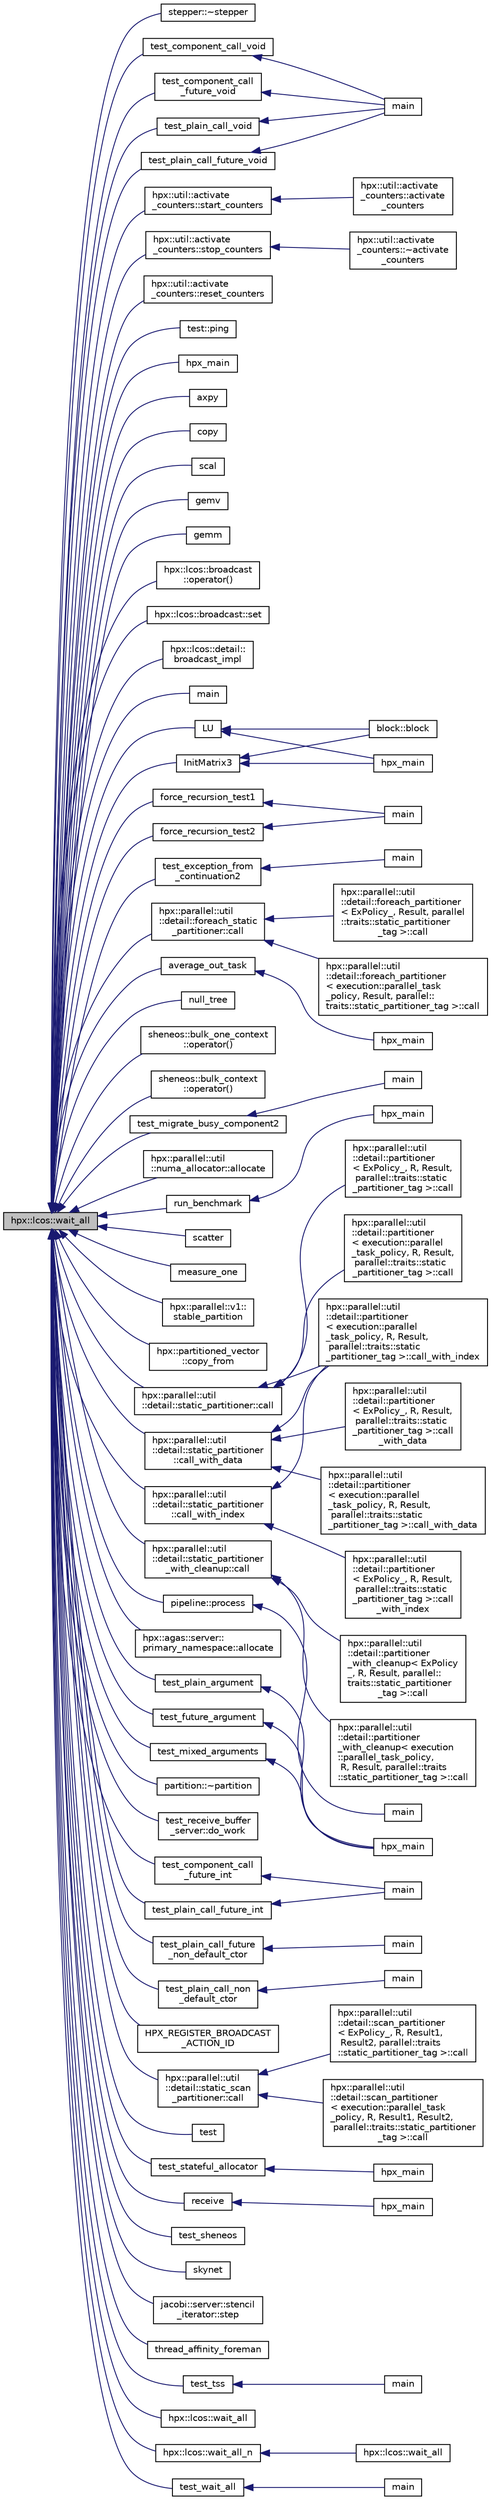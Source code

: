 digraph "hpx::lcos::wait_all"
{
  edge [fontname="Helvetica",fontsize="10",labelfontname="Helvetica",labelfontsize="10"];
  node [fontname="Helvetica",fontsize="10",shape=record];
  rankdir="LR";
  Node1284 [label="hpx::lcos::wait_all",height=0.2,width=0.4,color="black", fillcolor="grey75", style="filled", fontcolor="black"];
  Node1284 -> Node1285 [dir="back",color="midnightblue",fontsize="10",style="solid",fontname="Helvetica"];
  Node1285 [label="stepper::~stepper",height=0.2,width=0.4,color="black", fillcolor="white", style="filled",URL="$d0/da6/structstepper.html#add73bef54a4602b7a9c84c4fedcde6d0"];
  Node1284 -> Node1286 [dir="back",color="midnightblue",fontsize="10",style="solid",fontname="Helvetica"];
  Node1286 [label="test_component_call_void",height=0.2,width=0.4,color="black", fillcolor="white", style="filled",URL="$db/d8a/action__invoke__no__more__than_8cpp.html#a8695dd68d60807d9481912f0a339df9a"];
  Node1286 -> Node1287 [dir="back",color="midnightblue",fontsize="10",style="solid",fontname="Helvetica"];
  Node1287 [label="main",height=0.2,width=0.4,color="black", fillcolor="white", style="filled",URL="$db/d8a/action__invoke__no__more__than_8cpp.html#ae66f6b31b5ad750f1fe042a706a4e3d4"];
  Node1284 -> Node1288 [dir="back",color="midnightblue",fontsize="10",style="solid",fontname="Helvetica"];
  Node1288 [label="test_component_call\l_future_void",height=0.2,width=0.4,color="black", fillcolor="white", style="filled",URL="$db/d8a/action__invoke__no__more__than_8cpp.html#a8e47983491fa2849a974d34ac5706778"];
  Node1288 -> Node1287 [dir="back",color="midnightblue",fontsize="10",style="solid",fontname="Helvetica"];
  Node1284 -> Node1289 [dir="back",color="midnightblue",fontsize="10",style="solid",fontname="Helvetica"];
  Node1289 [label="test_plain_call_void",height=0.2,width=0.4,color="black", fillcolor="white", style="filled",URL="$db/d8a/action__invoke__no__more__than_8cpp.html#a37b23a0e3623a3ca1f15a9790e236e2e"];
  Node1289 -> Node1287 [dir="back",color="midnightblue",fontsize="10",style="solid",fontname="Helvetica"];
  Node1284 -> Node1290 [dir="back",color="midnightblue",fontsize="10",style="solid",fontname="Helvetica"];
  Node1290 [label="test_plain_call_future_void",height=0.2,width=0.4,color="black", fillcolor="white", style="filled",URL="$db/d8a/action__invoke__no__more__than_8cpp.html#aecdeffea0581957a3f9f6b5fa99fc8f9"];
  Node1290 -> Node1287 [dir="back",color="midnightblue",fontsize="10",style="solid",fontname="Helvetica"];
  Node1284 -> Node1291 [dir="back",color="midnightblue",fontsize="10",style="solid",fontname="Helvetica"];
  Node1291 [label="hpx::util::activate\l_counters::start_counters",height=0.2,width=0.4,color="black", fillcolor="white", style="filled",URL="$d9/d0b/classhpx_1_1util_1_1activate__counters.html#af2193bbb81054707baea1f8f19d63ddf"];
  Node1291 -> Node1292 [dir="back",color="midnightblue",fontsize="10",style="solid",fontname="Helvetica"];
  Node1292 [label="hpx::util::activate\l_counters::activate\l_counters",height=0.2,width=0.4,color="black", fillcolor="white", style="filled",URL="$d9/d0b/classhpx_1_1util_1_1activate__counters.html#a58030114fe706c120ec4d6d793da25d7"];
  Node1284 -> Node1293 [dir="back",color="midnightblue",fontsize="10",style="solid",fontname="Helvetica"];
  Node1293 [label="hpx::util::activate\l_counters::stop_counters",height=0.2,width=0.4,color="black", fillcolor="white", style="filled",URL="$d9/d0b/classhpx_1_1util_1_1activate__counters.html#a61f1598c47b0625dd12c570170251f50"];
  Node1293 -> Node1294 [dir="back",color="midnightblue",fontsize="10",style="solid",fontname="Helvetica"];
  Node1294 [label="hpx::util::activate\l_counters::~activate\l_counters",height=0.2,width=0.4,color="black", fillcolor="white", style="filled",URL="$d9/d0b/classhpx_1_1util_1_1activate__counters.html#a79ce3994837ff93bc2e5832f5490e3e8"];
  Node1284 -> Node1295 [dir="back",color="midnightblue",fontsize="10",style="solid",fontname="Helvetica"];
  Node1295 [label="hpx::util::activate\l_counters::reset_counters",height=0.2,width=0.4,color="black", fillcolor="white", style="filled",URL="$d9/d0b/classhpx_1_1util_1_1activate__counters.html#a690fe1346b07619581fc541fa99b3493"];
  Node1284 -> Node1296 [dir="back",color="midnightblue",fontsize="10",style="solid",fontname="Helvetica"];
  Node1296 [label="test::ping",height=0.2,width=0.4,color="black", fillcolor="white", style="filled",URL="$d8/d89/structtest.html#ae5847182de32466f311f13f0dec7cd8e"];
  Node1284 -> Node1297 [dir="back",color="midnightblue",fontsize="10",style="solid",fontname="Helvetica"];
  Node1297 [label="hpx_main",height=0.2,width=0.4,color="black", fillcolor="white", style="filled",URL="$dc/dc0/after__588_8cpp.html#a4ca51ec94fa82421fc621b58eef7b01c"];
  Node1284 -> Node1298 [dir="back",color="midnightblue",fontsize="10",style="solid",fontname="Helvetica"];
  Node1298 [label="axpy",height=0.2,width=0.4,color="black", fillcolor="white", style="filled",URL="$da/d92/algorithms_8hh.html#ab0c8b82627a5bfe9389dfde3cddd0473"];
  Node1284 -> Node1299 [dir="back",color="midnightblue",fontsize="10",style="solid",fontname="Helvetica"];
  Node1299 [label="copy",height=0.2,width=0.4,color="black", fillcolor="white", style="filled",URL="$da/d92/algorithms_8hh.html#acf000d4c040a6beb40a0f2215e3098d3"];
  Node1284 -> Node1300 [dir="back",color="midnightblue",fontsize="10",style="solid",fontname="Helvetica"];
  Node1300 [label="scal",height=0.2,width=0.4,color="black", fillcolor="white", style="filled",URL="$da/d92/algorithms_8hh.html#a5ddede4d7d4fbe026287e5afbc15092a"];
  Node1284 -> Node1301 [dir="back",color="midnightblue",fontsize="10",style="solid",fontname="Helvetica"];
  Node1301 [label="gemv",height=0.2,width=0.4,color="black", fillcolor="white", style="filled",URL="$da/d92/algorithms_8hh.html#ac38de6d057aae7d754cffa82994b6b7b"];
  Node1284 -> Node1302 [dir="back",color="midnightblue",fontsize="10",style="solid",fontname="Helvetica"];
  Node1302 [label="gemm",height=0.2,width=0.4,color="black", fillcolor="white", style="filled",URL="$da/d92/algorithms_8hh.html#aa0e032a3d9de48fadd8dd171dce167f6"];
  Node1284 -> Node1303 [dir="back",color="midnightblue",fontsize="10",style="solid",fontname="Helvetica"];
  Node1303 [label="hpx::lcos::broadcast\l::operator()",height=0.2,width=0.4,color="black", fillcolor="white", style="filled",URL="$d0/d0d/structhpx_1_1lcos_1_1broadcast.html#a41563e4cae2cf4333311462bd0e4cfe3"];
  Node1284 -> Node1304 [dir="back",color="midnightblue",fontsize="10",style="solid",fontname="Helvetica"];
  Node1304 [label="hpx::lcos::broadcast::set",height=0.2,width=0.4,color="black", fillcolor="white", style="filled",URL="$d0/d0d/structhpx_1_1lcos_1_1broadcast.html#abbf0ec757ca5e9a8236a5557963666f6"];
  Node1284 -> Node1305 [dir="back",color="midnightblue",fontsize="10",style="solid",fontname="Helvetica"];
  Node1305 [label="hpx::lcos::detail::\lbroadcast_impl",height=0.2,width=0.4,color="black", fillcolor="white", style="filled",URL="$d4/d6c/namespacehpx_1_1lcos_1_1detail.html#a6575c2189b82a495a00b099f7c150172"];
  Node1284 -> Node1306 [dir="back",color="midnightblue",fontsize="10",style="solid",fontname="Helvetica"];
  Node1306 [label="main",height=0.2,width=0.4,color="black", fillcolor="white", style="filled",URL="$d8/d2c/coarray_8cpp.html#ae66f6b31b5ad750f1fe042a706a4e3d4"];
  Node1284 -> Node1307 [dir="back",color="midnightblue",fontsize="10",style="solid",fontname="Helvetica"];
  Node1307 [label="LU",height=0.2,width=0.4,color="black", fillcolor="white", style="filled",URL="$d6/da1/dataflow__791_8cpp.html#a6bf1b70c4cf8b5ea34290c2eabb4d7f5"];
  Node1307 -> Node1308 [dir="back",color="midnightblue",fontsize="10",style="solid",fontname="Helvetica"];
  Node1308 [label="block::block",height=0.2,width=0.4,color="black", fillcolor="white", style="filled",URL="$d1/d7f/structblock.html#a9b390283efee92f54e6eed6c281155ad"];
  Node1307 -> Node1309 [dir="back",color="midnightblue",fontsize="10",style="solid",fontname="Helvetica"];
  Node1309 [label="hpx_main",height=0.2,width=0.4,color="black", fillcolor="white", style="filled",URL="$d6/da1/dataflow__791_8cpp.html#ab1825231fb9efbfb464404767c072654"];
  Node1284 -> Node1310 [dir="back",color="midnightblue",fontsize="10",style="solid",fontname="Helvetica"];
  Node1310 [label="InitMatrix3",height=0.2,width=0.4,color="black", fillcolor="white", style="filled",URL="$d6/da1/dataflow__791_8cpp.html#a15fb12abb64f6f59ff120787c4c1a84a"];
  Node1310 -> Node1308 [dir="back",color="midnightblue",fontsize="10",style="solid",fontname="Helvetica"];
  Node1310 -> Node1309 [dir="back",color="midnightblue",fontsize="10",style="solid",fontname="Helvetica"];
  Node1284 -> Node1311 [dir="back",color="midnightblue",fontsize="10",style="solid",fontname="Helvetica"];
  Node1311 [label="force_recursion_test1",height=0.2,width=0.4,color="black", fillcolor="white", style="filled",URL="$d0/d1f/dataflow__recursion__1613_8cpp.html#a8399a40f998e5bbdb789bbc54a1527c9"];
  Node1311 -> Node1312 [dir="back",color="midnightblue",fontsize="10",style="solid",fontname="Helvetica"];
  Node1312 [label="main",height=0.2,width=0.4,color="black", fillcolor="white", style="filled",URL="$d0/d1f/dataflow__recursion__1613_8cpp.html#ae66f6b31b5ad750f1fe042a706a4e3d4"];
  Node1284 -> Node1313 [dir="back",color="midnightblue",fontsize="10",style="solid",fontname="Helvetica"];
  Node1313 [label="force_recursion_test2",height=0.2,width=0.4,color="black", fillcolor="white", style="filled",URL="$d0/d1f/dataflow__recursion__1613_8cpp.html#a174f0e8588ee57b38963810ebaa9f2b4"];
  Node1313 -> Node1312 [dir="back",color="midnightblue",fontsize="10",style="solid",fontname="Helvetica"];
  Node1284 -> Node1314 [dir="back",color="midnightblue",fontsize="10",style="solid",fontname="Helvetica"];
  Node1314 [label="test_exception_from\l_continuation2",height=0.2,width=0.4,color="black", fillcolor="white", style="filled",URL="$db/d28/exception__from__continuation__1613_8cpp.html#a098ea6a603da58450d5dde680762f0a7"];
  Node1314 -> Node1315 [dir="back",color="midnightblue",fontsize="10",style="solid",fontname="Helvetica"];
  Node1315 [label="main",height=0.2,width=0.4,color="black", fillcolor="white", style="filled",URL="$db/d28/exception__from__continuation__1613_8cpp.html#ae66f6b31b5ad750f1fe042a706a4e3d4"];
  Node1284 -> Node1316 [dir="back",color="midnightblue",fontsize="10",style="solid",fontname="Helvetica"];
  Node1316 [label="hpx::parallel::util\l::detail::foreach_static\l_partitioner::call",height=0.2,width=0.4,color="black", fillcolor="white", style="filled",URL="$d6/d6a/structhpx_1_1parallel_1_1util_1_1detail_1_1foreach__static__partitioner.html#adacc835452ced27726fb88e340a65546"];
  Node1316 -> Node1317 [dir="back",color="midnightblue",fontsize="10",style="solid",fontname="Helvetica"];
  Node1317 [label="hpx::parallel::util\l::detail::foreach_partitioner\l\< ExPolicy_, Result, parallel\l::traits::static_partitioner\l_tag \>::call",height=0.2,width=0.4,color="black", fillcolor="white", style="filled",URL="$db/d4c/structhpx_1_1parallel_1_1util_1_1detail_1_1foreach__partitioner_3_01_ex_policy___00_01_result_00f0905d86233521b217e190864e1ef9bf.html#aec3e49e5b0760bc3e17e7151fbb130db"];
  Node1316 -> Node1318 [dir="back",color="midnightblue",fontsize="10",style="solid",fontname="Helvetica"];
  Node1318 [label="hpx::parallel::util\l::detail::foreach_partitioner\l\< execution::parallel_task\l_policy, Result, parallel::\ltraits::static_partitioner_tag \>::call",height=0.2,width=0.4,color="black", fillcolor="white", style="filled",URL="$dc/dea/structhpx_1_1parallel_1_1util_1_1detail_1_1foreach__partitioner_3_01execution_1_1parallel__task_15c413fade2c2ea381c529c90fb01b95.html#a8231aec9aa2b550686dfb09068355222"];
  Node1284 -> Node1319 [dir="back",color="midnightblue",fontsize="10",style="solid",fontname="Helvetica"];
  Node1319 [label="average_out_task",height=0.2,width=0.4,color="black", fillcolor="white", style="filled",URL="$d4/d94/foreach__scaling_8cpp.html#a6f6981d918aadc4c7f5d292e3241ded0"];
  Node1319 -> Node1320 [dir="back",color="midnightblue",fontsize="10",style="solid",fontname="Helvetica"];
  Node1320 [label="hpx_main",height=0.2,width=0.4,color="black", fillcolor="white", style="filled",URL="$d4/d94/foreach__scaling_8cpp.html#a4ca51ec94fa82421fc621b58eef7b01c"];
  Node1284 -> Node1321 [dir="back",color="midnightblue",fontsize="10",style="solid",fontname="Helvetica"];
  Node1321 [label="null_tree",height=0.2,width=0.4,color="black", fillcolor="white", style="filled",URL="$d1/ddc/future__hang__on__then__629_8cpp.html#adc3c2fa4c3f1fc0a1239cdbcff0bddfc"];
  Node1284 -> Node1322 [dir="back",color="midnightblue",fontsize="10",style="solid",fontname="Helvetica"];
  Node1322 [label="sheneos::bulk_one_context\l::operator()",height=0.2,width=0.4,color="black", fillcolor="white", style="filled",URL="$de/dfa/structsheneos_1_1bulk__one__context.html#a5b78fd5ef56ba774cc746ade02d47921"];
  Node1284 -> Node1323 [dir="back",color="midnightblue",fontsize="10",style="solid",fontname="Helvetica"];
  Node1323 [label="sheneos::bulk_context\l::operator()",height=0.2,width=0.4,color="black", fillcolor="white", style="filled",URL="$da/d89/structsheneos_1_1bulk__context.html#a23f2cdad49a6d843efd58bf87ccd5c5c"];
  Node1284 -> Node1324 [dir="back",color="midnightblue",fontsize="10",style="solid",fontname="Helvetica"];
  Node1324 [label="test_migrate_busy_component2",height=0.2,width=0.4,color="black", fillcolor="white", style="filled",URL="$dc/d78/migrate__component_8cpp.html#a8ec118d733854b5250bbb4c0f425f829"];
  Node1324 -> Node1325 [dir="back",color="midnightblue",fontsize="10",style="solid",fontname="Helvetica"];
  Node1325 [label="main",height=0.2,width=0.4,color="black", fillcolor="white", style="filled",URL="$dc/d78/migrate__component_8cpp.html#ae66f6b31b5ad750f1fe042a706a4e3d4"];
  Node1284 -> Node1326 [dir="back",color="midnightblue",fontsize="10",style="solid",fontname="Helvetica"];
  Node1326 [label="hpx::parallel::util\l::numa_allocator::allocate",height=0.2,width=0.4,color="black", fillcolor="white", style="filled",URL="$d4/d91/classhpx_1_1parallel_1_1util_1_1numa__allocator.html#a740ebb2648abf6581dd5bd9223c3a08b"];
  Node1284 -> Node1327 [dir="back",color="midnightblue",fontsize="10",style="solid",fontname="Helvetica"];
  Node1327 [label="run_benchmark",height=0.2,width=0.4,color="black", fillcolor="white", style="filled",URL="$d3/dca/osu__bcast_8cpp.html#a03a9259c1031dc6e2473041a34d95b4d"];
  Node1327 -> Node1328 [dir="back",color="midnightblue",fontsize="10",style="solid",fontname="Helvetica"];
  Node1328 [label="hpx_main",height=0.2,width=0.4,color="black", fillcolor="white", style="filled",URL="$d3/dca/osu__bcast_8cpp.html#a4ca51ec94fa82421fc621b58eef7b01c"];
  Node1284 -> Node1329 [dir="back",color="midnightblue",fontsize="10",style="solid",fontname="Helvetica"];
  Node1329 [label="scatter",height=0.2,width=0.4,color="black", fillcolor="white", style="filled",URL="$d4/d4c/osu__scatter_8cpp.html#a74188a871b0613be1020b4c7cbe956c5"];
  Node1284 -> Node1330 [dir="back",color="midnightblue",fontsize="10",style="solid",fontname="Helvetica"];
  Node1330 [label="measure_one",height=0.2,width=0.4,color="black", fillcolor="white", style="filled",URL="$d2/d07/parent__vs__child__stealing_8cpp.html#aa04846c433364fd900a34cb09e851d85"];
  Node1284 -> Node1331 [dir="back",color="midnightblue",fontsize="10",style="solid",fontname="Helvetica"];
  Node1331 [label="hpx::parallel::v1::\lstable_partition",height=0.2,width=0.4,color="black", fillcolor="white", style="filled",URL="$db/db9/namespacehpx_1_1parallel_1_1v1.html#aed728fb959fc65925bdf19b9ae48d206"];
  Node1284 -> Node1332 [dir="back",color="midnightblue",fontsize="10",style="solid",fontname="Helvetica"];
  Node1332 [label="hpx::partitioned_vector\l::copy_from",height=0.2,width=0.4,color="black", fillcolor="white", style="filled",URL="$d1/d60/classhpx_1_1partitioned__vector.html#a9336ac33b373eb5d2fab327589eb647f"];
  Node1284 -> Node1333 [dir="back",color="midnightblue",fontsize="10",style="solid",fontname="Helvetica"];
  Node1333 [label="hpx::parallel::util\l::detail::static_partitioner::call",height=0.2,width=0.4,color="black", fillcolor="white", style="filled",URL="$d0/d26/structhpx_1_1parallel_1_1util_1_1detail_1_1static__partitioner.html#a55606c265351f432a032ffd3f526c9f0"];
  Node1333 -> Node1334 [dir="back",color="midnightblue",fontsize="10",style="solid",fontname="Helvetica"];
  Node1334 [label="hpx::parallel::util\l::detail::partitioner\l\< ExPolicy_, R, Result,\l parallel::traits::static\l_partitioner_tag \>::call",height=0.2,width=0.4,color="black", fillcolor="white", style="filled",URL="$d9/da6/structhpx_1_1parallel_1_1util_1_1detail_1_1partitioner_3_01_ex_policy___00_01_r_00_01_result_00_f9188a728fbca94eb87dd779d6a026dd.html#a175d427f7214fb0049495e41dc2a54e1"];
  Node1333 -> Node1335 [dir="back",color="midnightblue",fontsize="10",style="solid",fontname="Helvetica"];
  Node1335 [label="hpx::parallel::util\l::detail::partitioner\l\< execution::parallel\l_task_policy, R, Result,\l parallel::traits::static\l_partitioner_tag \>::call",height=0.2,width=0.4,color="black", fillcolor="white", style="filled",URL="$d2/d63/structhpx_1_1parallel_1_1util_1_1detail_1_1partitioner_3_01execution_1_1parallel__task__policy_0969c76df517dcec21fca7bbe6c5e8dec.html#a9fc3a0dd370ba00d8094b228c71ea206"];
  Node1333 -> Node1336 [dir="back",color="midnightblue",fontsize="10",style="solid",fontname="Helvetica"];
  Node1336 [label="hpx::parallel::util\l::detail::partitioner\l\< execution::parallel\l_task_policy, R, Result,\l parallel::traits::static\l_partitioner_tag \>::call_with_index",height=0.2,width=0.4,color="black", fillcolor="white", style="filled",URL="$d2/d63/structhpx_1_1parallel_1_1util_1_1detail_1_1partitioner_3_01execution_1_1parallel__task__policy_0969c76df517dcec21fca7bbe6c5e8dec.html#ae29ad3ded2e96492f8b0d3f89630c55b"];
  Node1284 -> Node1337 [dir="back",color="midnightblue",fontsize="10",style="solid",fontname="Helvetica"];
  Node1337 [label="hpx::parallel::util\l::detail::static_partitioner\l::call_with_data",height=0.2,width=0.4,color="black", fillcolor="white", style="filled",URL="$d0/d26/structhpx_1_1parallel_1_1util_1_1detail_1_1static__partitioner.html#a2e16a7f912e00971d1489075a843b703"];
  Node1337 -> Node1338 [dir="back",color="midnightblue",fontsize="10",style="solid",fontname="Helvetica"];
  Node1338 [label="hpx::parallel::util\l::detail::partitioner\l\< ExPolicy_, R, Result,\l parallel::traits::static\l_partitioner_tag \>::call\l_with_data",height=0.2,width=0.4,color="black", fillcolor="white", style="filled",URL="$d9/da6/structhpx_1_1parallel_1_1util_1_1detail_1_1partitioner_3_01_ex_policy___00_01_r_00_01_result_00_f9188a728fbca94eb87dd779d6a026dd.html#a7b9b2f116ae30586b36468b18c9094dc"];
  Node1337 -> Node1339 [dir="back",color="midnightblue",fontsize="10",style="solid",fontname="Helvetica"];
  Node1339 [label="hpx::parallel::util\l::detail::partitioner\l\< execution::parallel\l_task_policy, R, Result,\l parallel::traits::static\l_partitioner_tag \>::call_with_data",height=0.2,width=0.4,color="black", fillcolor="white", style="filled",URL="$d2/d63/structhpx_1_1parallel_1_1util_1_1detail_1_1partitioner_3_01execution_1_1parallel__task__policy_0969c76df517dcec21fca7bbe6c5e8dec.html#a48b27922d3496dc3aa94f90df1f1c0f1"];
  Node1337 -> Node1336 [dir="back",color="midnightblue",fontsize="10",style="solid",fontname="Helvetica"];
  Node1284 -> Node1340 [dir="back",color="midnightblue",fontsize="10",style="solid",fontname="Helvetica"];
  Node1340 [label="hpx::parallel::util\l::detail::static_partitioner\l::call_with_index",height=0.2,width=0.4,color="black", fillcolor="white", style="filled",URL="$d0/d26/structhpx_1_1parallel_1_1util_1_1detail_1_1static__partitioner.html#a042b7839c8ab773e61517e0d1581a02d"];
  Node1340 -> Node1341 [dir="back",color="midnightblue",fontsize="10",style="solid",fontname="Helvetica"];
  Node1341 [label="hpx::parallel::util\l::detail::partitioner\l\< ExPolicy_, R, Result,\l parallel::traits::static\l_partitioner_tag \>::call\l_with_index",height=0.2,width=0.4,color="black", fillcolor="white", style="filled",URL="$d9/da6/structhpx_1_1parallel_1_1util_1_1detail_1_1partitioner_3_01_ex_policy___00_01_r_00_01_result_00_f9188a728fbca94eb87dd779d6a026dd.html#ace9998b92da4f0f522b791aaefbe6db4"];
  Node1340 -> Node1336 [dir="back",color="midnightblue",fontsize="10",style="solid",fontname="Helvetica"];
  Node1284 -> Node1342 [dir="back",color="midnightblue",fontsize="10",style="solid",fontname="Helvetica"];
  Node1342 [label="hpx::parallel::util\l::detail::static_partitioner\l_with_cleanup::call",height=0.2,width=0.4,color="black", fillcolor="white", style="filled",URL="$df/d7d/structhpx_1_1parallel_1_1util_1_1detail_1_1static__partitioner__with__cleanup.html#aeecd73fce300c09d9d3de28de56cd765"];
  Node1342 -> Node1343 [dir="back",color="midnightblue",fontsize="10",style="solid",fontname="Helvetica"];
  Node1343 [label="hpx::parallel::util\l::detail::partitioner\l_with_cleanup\< ExPolicy\l_, R, Result, parallel::\ltraits::static_partitioner\l_tag \>::call",height=0.2,width=0.4,color="black", fillcolor="white", style="filled",URL="$d0/d90/structhpx_1_1parallel_1_1util_1_1detail_1_1partitioner__with__cleanup_3_01_ex_policy___00_01_r_0c3e17ad3ae71a37de155a669555baeda.html#aeb9438bf721d28529588bf5af4bcddba"];
  Node1342 -> Node1344 [dir="back",color="midnightblue",fontsize="10",style="solid",fontname="Helvetica"];
  Node1344 [label="hpx::parallel::util\l::detail::partitioner\l_with_cleanup\< execution\l::parallel_task_policy,\l R, Result, parallel::traits\l::static_partitioner_tag \>::call",height=0.2,width=0.4,color="black", fillcolor="white", style="filled",URL="$d5/da7/structhpx_1_1parallel_1_1util_1_1detail_1_1partitioner__with__cleanup_3_01execution_1_1parallel_8673dcd98c12f633ab8c18b0022ea41a.html#a7b972bb926154f03e888a1b6fd127bcd"];
  Node1284 -> Node1345 [dir="back",color="midnightblue",fontsize="10",style="solid",fontname="Helvetica"];
  Node1345 [label="pipeline::process",height=0.2,width=0.4,color="black", fillcolor="white", style="filled",URL="$df/dab/structpipeline.html#aa0652016728ba5e05293714f9a6335f0"];
  Node1345 -> Node1346 [dir="back",color="midnightblue",fontsize="10",style="solid",fontname="Helvetica"];
  Node1346 [label="main",height=0.2,width=0.4,color="black", fillcolor="white", style="filled",URL="$d5/d77/pipeline1_8cpp.html#ae66f6b31b5ad750f1fe042a706a4e3d4"];
  Node1284 -> Node1347 [dir="back",color="midnightblue",fontsize="10",style="solid",fontname="Helvetica"];
  Node1347 [label="hpx::agas::server::\lprimary_namespace::allocate",height=0.2,width=0.4,color="black", fillcolor="white", style="filled",URL="$d7/d3a/structhpx_1_1agas_1_1server_1_1primary__namespace.html#a87560fb730ac846b91fc7287dc4e247b"];
  Node1284 -> Node1348 [dir="back",color="midnightblue",fontsize="10",style="solid",fontname="Helvetica"];
  Node1348 [label="test_plain_argument",height=0.2,width=0.4,color="black", fillcolor="white", style="filled",URL="$df/d23/put__parcels_8cpp.html#a60e7e37daaa74f7106c7cf614d219a87"];
  Node1348 -> Node1349 [dir="back",color="midnightblue",fontsize="10",style="solid",fontname="Helvetica"];
  Node1349 [label="hpx_main",height=0.2,width=0.4,color="black", fillcolor="white", style="filled",URL="$df/d23/put__parcels_8cpp.html#a4ca51ec94fa82421fc621b58eef7b01c"];
  Node1284 -> Node1350 [dir="back",color="midnightblue",fontsize="10",style="solid",fontname="Helvetica"];
  Node1350 [label="test_future_argument",height=0.2,width=0.4,color="black", fillcolor="white", style="filled",URL="$df/d23/put__parcels_8cpp.html#aaffb237829db631d8aaaf45d07e1ad9b"];
  Node1350 -> Node1349 [dir="back",color="midnightblue",fontsize="10",style="solid",fontname="Helvetica"];
  Node1284 -> Node1351 [dir="back",color="midnightblue",fontsize="10",style="solid",fontname="Helvetica"];
  Node1351 [label="test_mixed_arguments",height=0.2,width=0.4,color="black", fillcolor="white", style="filled",URL="$df/d23/put__parcels_8cpp.html#a24eb81d6a10219027bfd00fa26f0d382"];
  Node1351 -> Node1349 [dir="back",color="midnightblue",fontsize="10",style="solid",fontname="Helvetica"];
  Node1284 -> Node1352 [dir="back",color="midnightblue",fontsize="10",style="solid",fontname="Helvetica"];
  Node1352 [label="partition::~partition",height=0.2,width=0.4,color="black", fillcolor="white", style="filled",URL="$d3/d98/structpartition.html#a462494343952d9aa3f655e88ad307869"];
  Node1284 -> Node1353 [dir="back",color="midnightblue",fontsize="10",style="solid",fontname="Helvetica"];
  Node1353 [label="test_receive_buffer\l_server::do_work",height=0.2,width=0.4,color="black", fillcolor="white", style="filled",URL="$d1/ded/classtest__receive__buffer__server.html#a664c2e3d774a35bbf1454033ce0a83d5"];
  Node1284 -> Node1354 [dir="back",color="midnightblue",fontsize="10",style="solid",fontname="Helvetica"];
  Node1354 [label="test_component_call\l_future_int",height=0.2,width=0.4,color="black", fillcolor="white", style="filled",URL="$d4/dbe/return__future_8cpp.html#ab2046c45090f5005366e213217922624"];
  Node1354 -> Node1355 [dir="back",color="midnightblue",fontsize="10",style="solid",fontname="Helvetica"];
  Node1355 [label="main",height=0.2,width=0.4,color="black", fillcolor="white", style="filled",URL="$d4/dbe/return__future_8cpp.html#ae66f6b31b5ad750f1fe042a706a4e3d4"];
  Node1284 -> Node1356 [dir="back",color="midnightblue",fontsize="10",style="solid",fontname="Helvetica"];
  Node1356 [label="test_plain_call_future_int",height=0.2,width=0.4,color="black", fillcolor="white", style="filled",URL="$d4/dbe/return__future_8cpp.html#aecfea2714f64e8e70a58aaab6c9d40e5"];
  Node1356 -> Node1355 [dir="back",color="midnightblue",fontsize="10",style="solid",fontname="Helvetica"];
  Node1284 -> Node1357 [dir="back",color="midnightblue",fontsize="10",style="solid",fontname="Helvetica"];
  Node1357 [label="test_plain_call_future\l_non_default_ctor",height=0.2,width=0.4,color="black", fillcolor="white", style="filled",URL="$d3/dfe/return__future__2847_8cpp.html#af5a511a3c89db85a4abbb75383bdef91"];
  Node1357 -> Node1358 [dir="back",color="midnightblue",fontsize="10",style="solid",fontname="Helvetica"];
  Node1358 [label="main",height=0.2,width=0.4,color="black", fillcolor="white", style="filled",URL="$d3/dfe/return__future__2847_8cpp.html#ae66f6b31b5ad750f1fe042a706a4e3d4"];
  Node1284 -> Node1359 [dir="back",color="midnightblue",fontsize="10",style="solid",fontname="Helvetica"];
  Node1359 [label="test_plain_call_non\l_default_ctor",height=0.2,width=0.4,color="black", fillcolor="white", style="filled",URL="$dc/d11/return__non__default__constructible__2847_8cpp.html#a7ce51262b9f3c12b0b1e7639991891db"];
  Node1359 -> Node1360 [dir="back",color="midnightblue",fontsize="10",style="solid",fontname="Helvetica"];
  Node1360 [label="main",height=0.2,width=0.4,color="black", fillcolor="white", style="filled",URL="$dc/d11/return__non__default__constructible__2847_8cpp.html#ae66f6b31b5ad750f1fe042a706a4e3d4"];
  Node1284 -> Node1361 [dir="back",color="midnightblue",fontsize="10",style="solid",fontname="Helvetica"];
  Node1361 [label="HPX_REGISTER_BROADCAST\l_ACTION_ID",height=0.2,width=0.4,color="black", fillcolor="white", style="filled",URL="$de/d5c/runtime__support__server_8cpp.html#a2c7fd60adfab122ae67b173ad73fc706"];
  Node1284 -> Node1362 [dir="back",color="midnightblue",fontsize="10",style="solid",fontname="Helvetica"];
  Node1362 [label="hpx::parallel::util\l::detail::static_scan\l_partitioner::call",height=0.2,width=0.4,color="black", fillcolor="white", style="filled",URL="$d6/dba/structhpx_1_1parallel_1_1util_1_1detail_1_1static__scan__partitioner.html#a25ea6c014eef58f375a3ecbb2185ba0c"];
  Node1362 -> Node1363 [dir="back",color="midnightblue",fontsize="10",style="solid",fontname="Helvetica"];
  Node1363 [label="hpx::parallel::util\l::detail::scan_partitioner\l\< ExPolicy_, R, Result1,\l Result2, parallel::traits\l::static_partitioner_tag \>::call",height=0.2,width=0.4,color="black", fillcolor="white", style="filled",URL="$d3/dc5/structhpx_1_1parallel_1_1util_1_1detail_1_1scan__partitioner_3_01_ex_policy___00_01_r_00_01_resu8681f2069743f920fc415be5cbab4cfc.html#a81f03c80515157478188ed27de54ec14"];
  Node1362 -> Node1364 [dir="back",color="midnightblue",fontsize="10",style="solid",fontname="Helvetica"];
  Node1364 [label="hpx::parallel::util\l::detail::scan_partitioner\l\< execution::parallel_task\l_policy, R, Result1, Result2,\l parallel::traits::static_partitioner\l_tag \>::call",height=0.2,width=0.4,color="black", fillcolor="white", style="filled",URL="$dc/d0d/structhpx_1_1parallel_1_1util_1_1detail_1_1scan__partitioner_3_01execution_1_1parallel__task__po27cdc75dfa3303c868d1c8542c2a4e05.html#a668fa903a77643f2e22c7bdb3e02daee"];
  Node1284 -> Node1365 [dir="back",color="midnightblue",fontsize="10",style="solid",fontname="Helvetica"];
  Node1365 [label="test",height=0.2,width=0.4,color="black", fillcolor="white", style="filled",URL="$d1/d00/serialize__buffer_8cpp.html#a51568847b78263b055969fd2a4b71d90"];
  Node1284 -> Node1366 [dir="back",color="midnightblue",fontsize="10",style="solid",fontname="Helvetica"];
  Node1366 [label="test_stateful_allocator",height=0.2,width=0.4,color="black", fillcolor="white", style="filled",URL="$d1/d00/serialize__buffer_8cpp.html#a1f28a42f448a6907c3b40e36213c9762"];
  Node1366 -> Node1367 [dir="back",color="midnightblue",fontsize="10",style="solid",fontname="Helvetica"];
  Node1367 [label="hpx_main",height=0.2,width=0.4,color="black", fillcolor="white", style="filled",URL="$d1/d00/serialize__buffer_8cpp.html#ab1825231fb9efbfb464404767c072654"];
  Node1284 -> Node1368 [dir="back",color="midnightblue",fontsize="10",style="solid",fontname="Helvetica"];
  Node1368 [label="receive",height=0.2,width=0.4,color="black", fillcolor="white", style="filled",URL="$d4/dc0/serialize__buffer__1069_8cpp.html#a3636b0ece21fdd480e079ee4d2c17da5"];
  Node1368 -> Node1369 [dir="back",color="midnightblue",fontsize="10",style="solid",fontname="Helvetica"];
  Node1369 [label="hpx_main",height=0.2,width=0.4,color="black", fillcolor="white", style="filled",URL="$d4/dc0/serialize__buffer__1069_8cpp.html#ab1825231fb9efbfb464404767c072654"];
  Node1284 -> Node1370 [dir="back",color="midnightblue",fontsize="10",style="solid",fontname="Helvetica"];
  Node1370 [label="test_sheneos",height=0.2,width=0.4,color="black", fillcolor="white", style="filled",URL="$d4/d6e/sheneos__test_8cpp.html#ac12fcf5a0f70ba6c2a57d947946dda58"];
  Node1284 -> Node1371 [dir="back",color="midnightblue",fontsize="10",style="solid",fontname="Helvetica"];
  Node1371 [label="skynet",height=0.2,width=0.4,color="black", fillcolor="white", style="filled",URL="$d0/dc3/skynet_8cpp.html#a2f5b10d9478db0970ebbbee84f6717a9"];
  Node1284 -> Node1372 [dir="back",color="midnightblue",fontsize="10",style="solid",fontname="Helvetica"];
  Node1372 [label="jacobi::server::stencil\l_iterator::step",height=0.2,width=0.4,color="black", fillcolor="white", style="filled",URL="$d1/d43/structjacobi_1_1server_1_1stencil__iterator.html#acf7aeccd4802419d06798f69d8a18fe9"];
  Node1284 -> Node1373 [dir="back",color="midnightblue",fontsize="10",style="solid",fontname="Helvetica"];
  Node1373 [label="thread_affinity_foreman",height=0.2,width=0.4,color="black", fillcolor="white", style="filled",URL="$da/dce/thread__affinity_8cpp.html#aea225f0b6eebea5a6dfd914c11993315"];
  Node1284 -> Node1374 [dir="back",color="midnightblue",fontsize="10",style="solid",fontname="Helvetica"];
  Node1374 [label="test_tss",height=0.2,width=0.4,color="black", fillcolor="white", style="filled",URL="$dc/d69/tests_2unit_2threads_2tss_8cpp.html#a0d9e811cdb56a2a84ce48358e890563b"];
  Node1374 -> Node1375 [dir="back",color="midnightblue",fontsize="10",style="solid",fontname="Helvetica"];
  Node1375 [label="main",height=0.2,width=0.4,color="black", fillcolor="white", style="filled",URL="$dc/d69/tests_2unit_2threads_2tss_8cpp.html#a3c04138a5bfe5d72780bb7e82a18e627"];
  Node1284 -> Node1376 [dir="back",color="midnightblue",fontsize="10",style="solid",fontname="Helvetica"];
  Node1376 [label="hpx::lcos::wait_all",height=0.2,width=0.4,color="black", fillcolor="white", style="filled",URL="$d2/dc9/namespacehpx_1_1lcos.html#a25f6ae0fc6a91f0f971fbd051dae50aa"];
  Node1284 -> Node1377 [dir="back",color="midnightblue",fontsize="10",style="solid",fontname="Helvetica"];
  Node1377 [label="hpx::lcos::wait_all_n",height=0.2,width=0.4,color="black", fillcolor="white", style="filled",URL="$d2/dc9/namespacehpx_1_1lcos.html#a3453c851de574d5bd18a266d8a140265"];
  Node1377 -> Node1378 [dir="back",color="midnightblue",fontsize="10",style="solid",fontname="Helvetica"];
  Node1378 [label="hpx::lcos::wait_all",height=0.2,width=0.4,color="black", fillcolor="white", style="filled",URL="$d2/dc9/namespacehpx_1_1lcos.html#a6c75f4f476007259fea93e6268c74f63"];
  Node1284 -> Node1379 [dir="back",color="midnightblue",fontsize="10",style="solid",fontname="Helvetica"];
  Node1379 [label="test_wait_all",height=0.2,width=0.4,color="black", fillcolor="white", style="filled",URL="$dd/d2e/when__all__vectors__1623_8cpp.html#a423d7eb69bb294444837195ec69357c4"];
  Node1379 -> Node1380 [dir="back",color="midnightblue",fontsize="10",style="solid",fontname="Helvetica"];
  Node1380 [label="main",height=0.2,width=0.4,color="black", fillcolor="white", style="filled",URL="$dd/d2e/when__all__vectors__1623_8cpp.html#ae66f6b31b5ad750f1fe042a706a4e3d4"];
}
